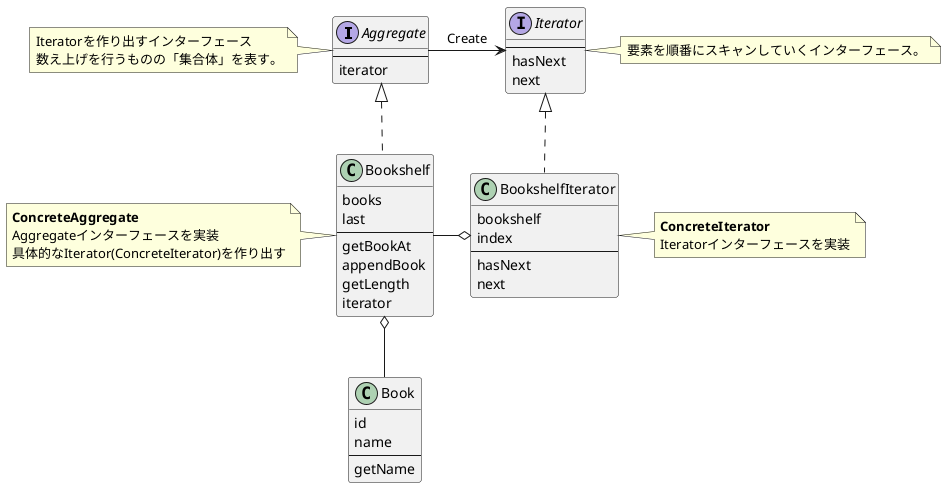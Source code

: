 @startuml iterator
interface Aggregate {
  --
  iterator
}

class Bookshelf {
  books
  last
  --
  getBookAt
  appendBook
  getLength
  iterator
}

class Book {
  id
  name
  --
  getName
}

interface Iterator {
  --
  hasNext
  next
}

class BookshelfIterator {
  bookshelf
  index
  --
  hasNext
  next
}

Aggregate <|.. Bookshelf
Bookshelf o-- Book
Aggregate -> Iterator:Create
Iterator <|.. BookshelfIterator
Bookshelf -o BookshelfIterator

note right of Iterator
  要素を順番にスキャンしていくインターフェース。
end note

note right of BookshelfIterator
  <b>ConcreteIterator</b>
  Iteratorインターフェースを実装
end note

note left of Aggregate
  Iteratorを作り出すインターフェース
  数え上げを行うものの「集合体」を表す。
end note

note left of Bookshelf
  <b>ConcreteAggregate</b>
  Aggregateインターフェースを実装
  具体的なIterator(ConcreteIterator)を作り出す
end note
@enduml
